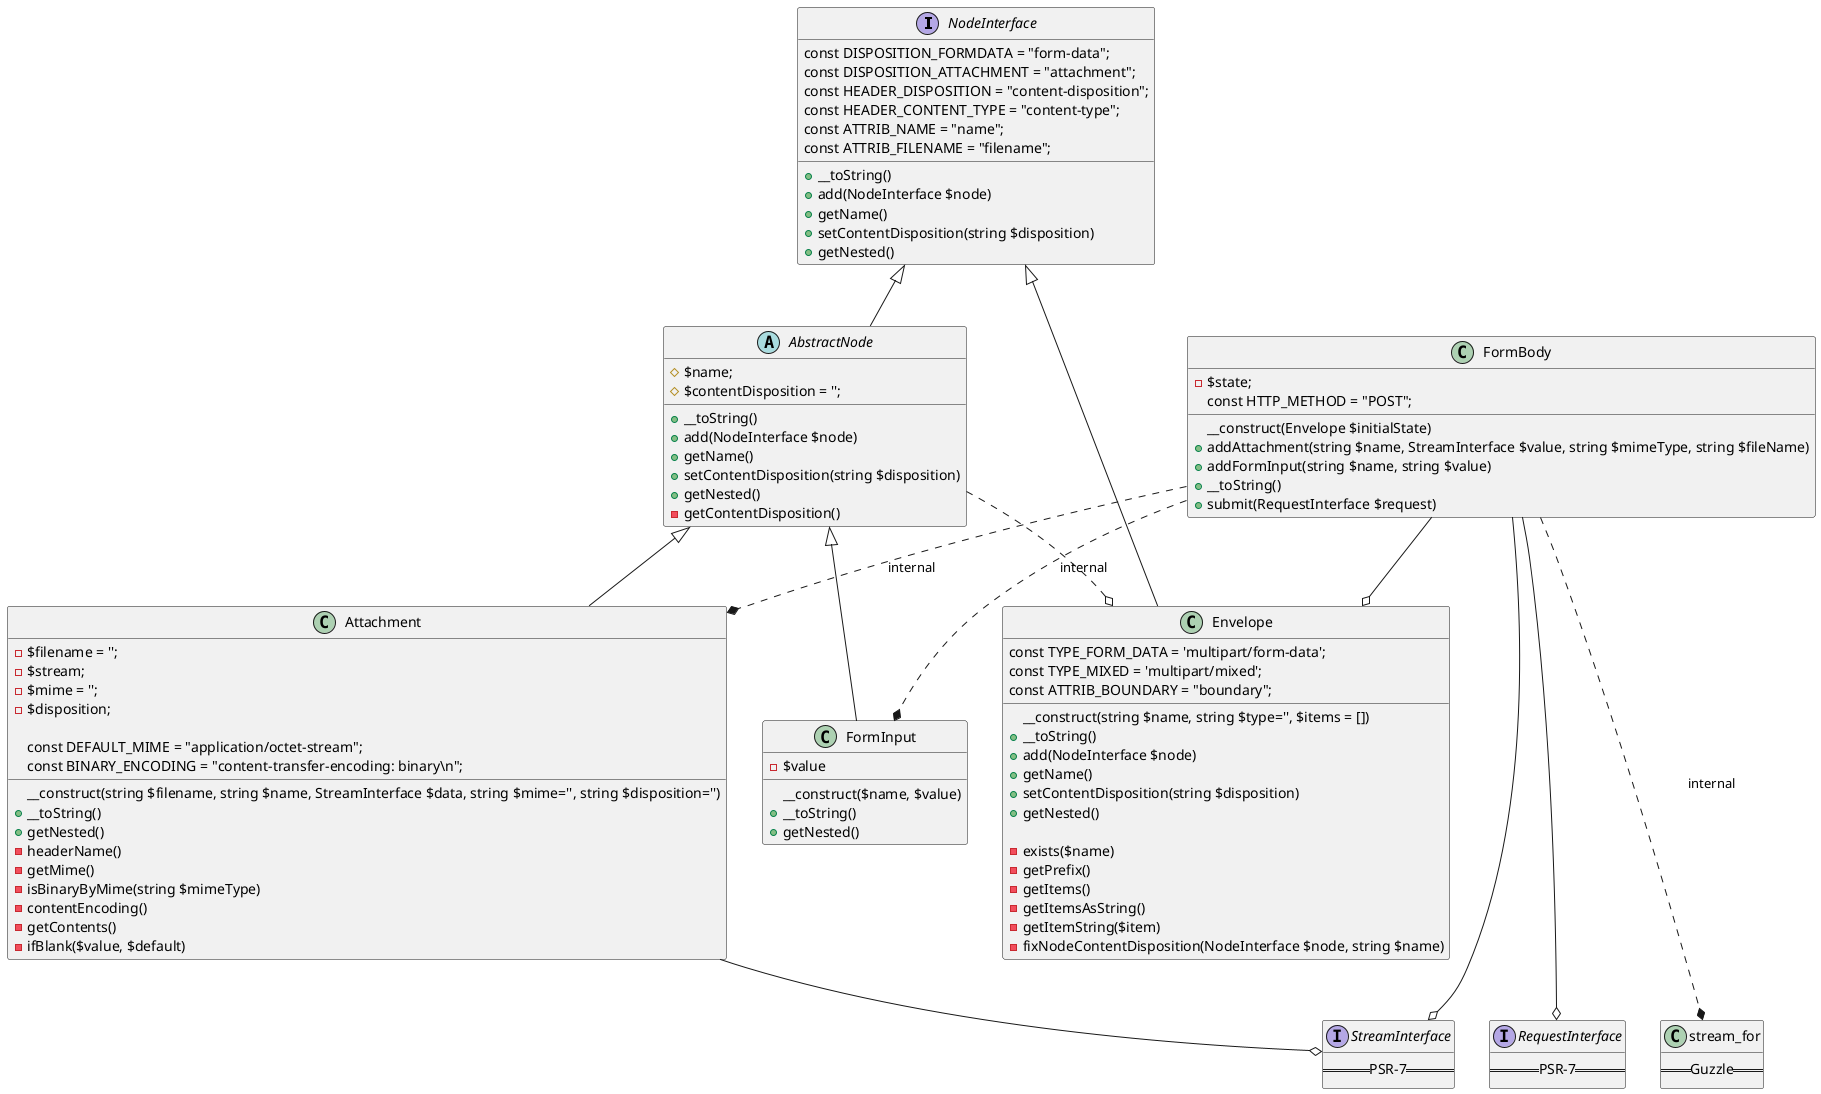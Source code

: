 @startuml
interface NodeInterface {
    const DISPOSITION_FORMDATA = "form-data";
    const DISPOSITION_ATTACHMENT = "attachment";
    const HEADER_DISPOSITION = "content-disposition";
    const HEADER_CONTENT_TYPE = "content-type";
    const ATTRIB_NAME = "name";
    const ATTRIB_FILENAME = "filename";

    +__toString()
    +add(NodeInterface $node)
    +getName()
    +setContentDisposition(string $disposition)
    +getNested()
}

together {
    interface StreamInterface {
        ==PSR-7==
    }
    interface RequestInterface {
    ==PSR-7==
    }

    class stream_for {
        ==Guzzle==
    }
}

class Envelope {
    const TYPE_FORM_DATA = 'multipart/form-data';
    const TYPE_MIXED = 'multipart/mixed';
    const ATTRIB_BOUNDARY = "boundary";

    __construct(string $name, string $type='', $items = [])
    +__toString()
    +add(NodeInterface $node)
    +getName()
    +setContentDisposition(string $disposition)
    +getNested()

    -exists($name)
    -getPrefix()
    -getItems()
    -getItemsAsString()
    -getItemString($item)
    -fixNodeContentDisposition(NodeInterface $node, string $name)
}
NodeInterface <|-- Envelope

together {
    abstract class AbstractNode {
        #$name;
        #$contentDisposition = '';
        +__toString()
        +add(NodeInterface $node)
        +getName()
        +setContentDisposition(string $disposition)
        +getNested()
        -getContentDisposition()
    }
    NodeInterface <|-- AbstractNode
    AbstractNode ..o Envelope

    class Attachment {
        -$filename = '';
        -$stream;
        -$mime = '';
        -$disposition;

        const DEFAULT_MIME = "application/octet-stream";
        const BINARY_ENCODING = "content-transfer-encoding: binary\\n";

        __construct(string $filename, string $name, StreamInterface $data, string $mime='', string $disposition='')
        +__toString()
        +getNested()
        -headerName()
        -getMime()
        -isBinaryByMime(string $mimeType)
        -contentEncoding()
        -getContents()
        -ifBlank($value, $default)
    }
    AbstractNode <|-- Attachment
    Attachment --o StreamInterface

    class FormInput {
        -$value
        __construct($name, $value)
        +__toString()
        +getNested()
    }
    AbstractNode <|-- FormInput
}

class FormBody {
    -$state;
    const HTTP_METHOD = "POST";

    __construct(Envelope $initialState)
    +addAttachment(string $name, StreamInterface $value, string $mimeType, string $fileName)
    +addFormInput(string $name, string $value)
    +__toString()
    +submit(RequestInterface $request)
}
FormBody ..* FormInput : internal
FormBody ..* Attachment : internal
FormBody ..* stream_for : internal
FormBody --o Envelope
FormBody --o StreamInterface
FormBody --o RequestInterface
@enduml
